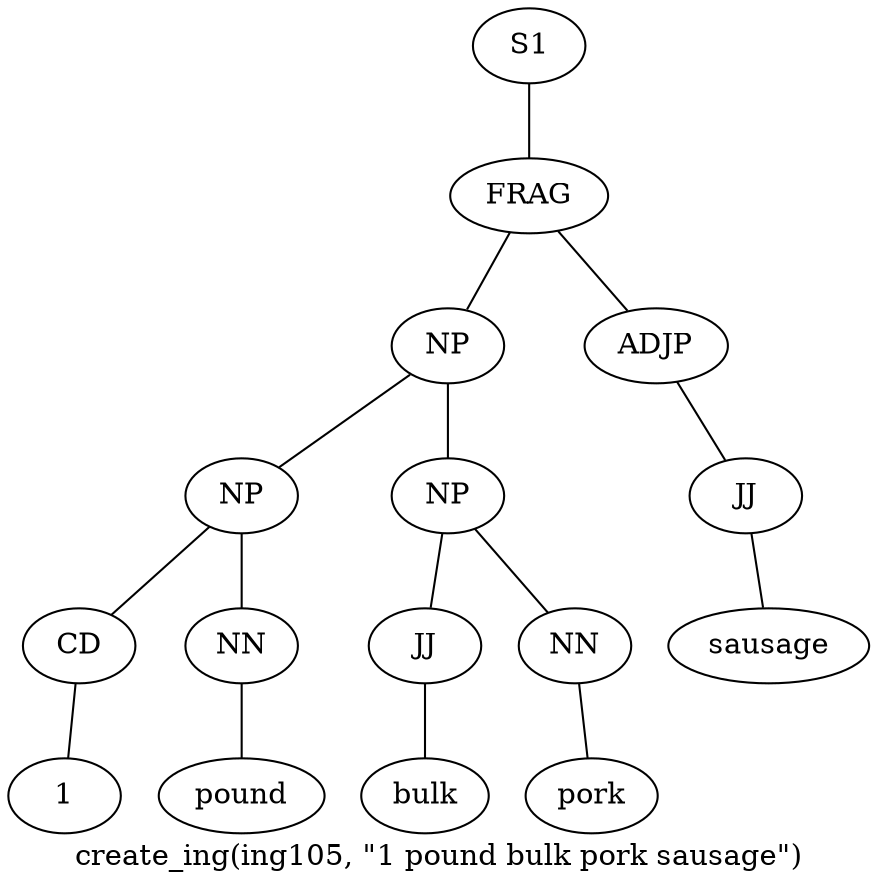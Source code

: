 graph SyntaxGraph {
	label = "create_ing(ing105, \"1 pound bulk pork sausage\")";
	Node0 [label="S1"];
	Node1 [label="FRAG"];
	Node2 [label="NP"];
	Node3 [label="NP"];
	Node4 [label="CD"];
	Node5 [label="1"];
	Node6 [label="NN"];
	Node7 [label="pound"];
	Node8 [label="NP"];
	Node9 [label="JJ"];
	Node10 [label="bulk"];
	Node11 [label="NN"];
	Node12 [label="pork"];
	Node13 [label="ADJP"];
	Node14 [label="JJ"];
	Node15 [label="sausage"];

	Node0 -- Node1;
	Node1 -- Node2;
	Node1 -- Node13;
	Node2 -- Node3;
	Node2 -- Node8;
	Node3 -- Node4;
	Node3 -- Node6;
	Node4 -- Node5;
	Node6 -- Node7;
	Node8 -- Node9;
	Node8 -- Node11;
	Node9 -- Node10;
	Node11 -- Node12;
	Node13 -- Node14;
	Node14 -- Node15;
}